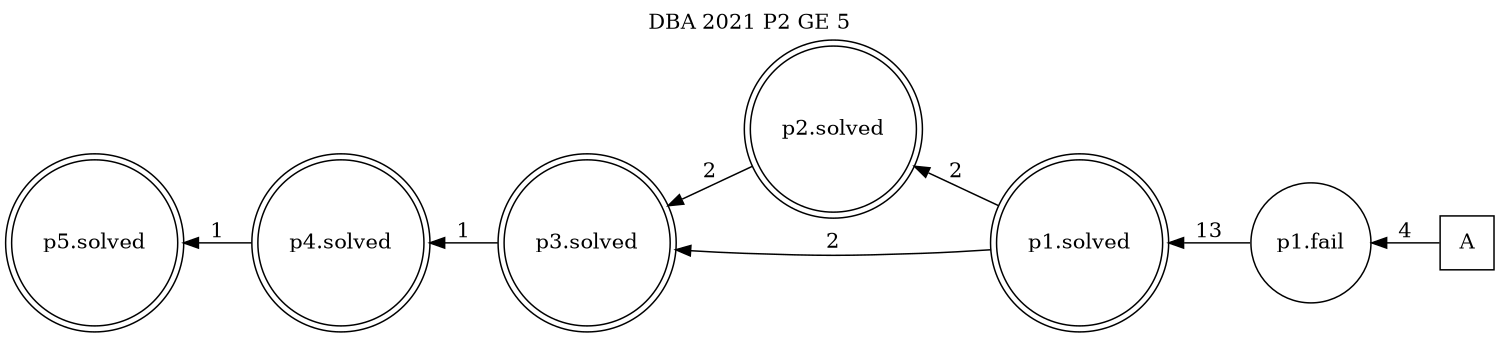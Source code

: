 digraph DBA_2021_P2_GE_5_GOOD {
labelloc="tl"
label= " DBA 2021 P2 GE 5 "
rankdir="RL";
graph [ size=" 10 , 10 !"]

"A" [shape="square" label="A"]
"p1.fail" [shape="circle" label="p1.fail"]
"p1.solved" [shape="doublecircle" label="p1.solved"]
"p2.solved" [shape="doublecircle" label="p2.solved"]
"p3.solved" [shape="doublecircle" label="p3.solved"]
"p4.solved" [shape="doublecircle" label="p4.solved"]
"p5.solved" [shape="doublecircle" label="p5.solved"]
"A" -> "p1.fail" [ label=4]
"p1.fail" -> "p1.solved" [ label=13]
"p1.solved" -> "p2.solved" [ label=2]
"p1.solved" -> "p3.solved" [ label=2]
"p2.solved" -> "p3.solved" [ label=2]
"p3.solved" -> "p4.solved" [ label=1]
"p4.solved" -> "p5.solved" [ label=1]
}
